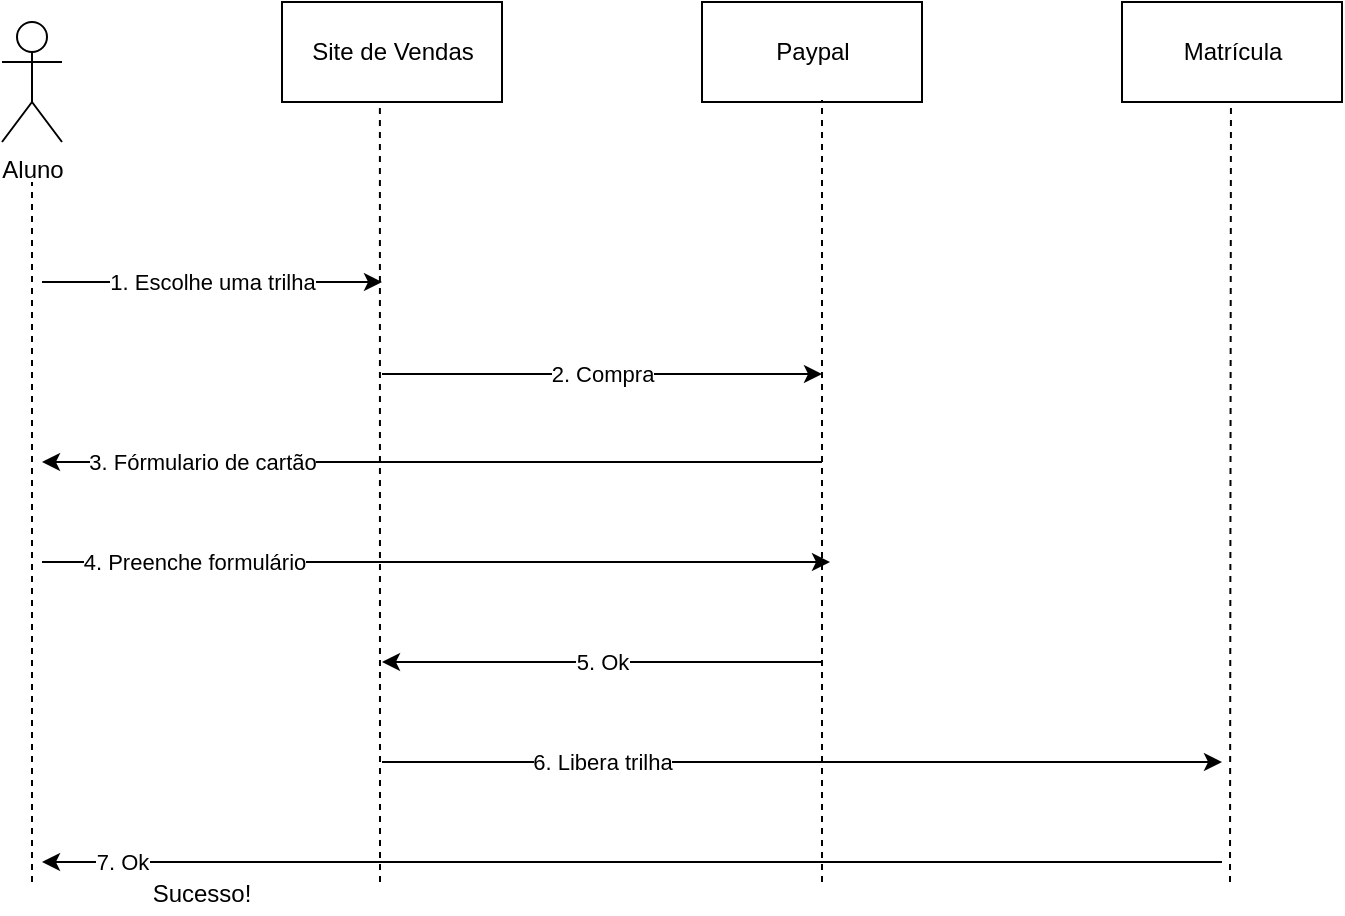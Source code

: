 <mxfile version="14.5.6" type="google"><diagram id="YkTKMNV_vJrPLGt9prx1" name="Page-1"><mxGraphModel dx="868" dy="1651" grid="1" gridSize="10" guides="1" tooltips="1" connect="1" arrows="1" fold="1" page="1" pageScale="1" pageWidth="827" pageHeight="1169" math="0" shadow="0"><root><mxCell id="0"/><mxCell id="1" parent="0"/><mxCell id="MvJVhuztCnU8zJgc6jL7-1" value="Aluno" style="shape=umlActor;verticalLabelPosition=bottom;verticalAlign=top;html=1;outlineConnect=0;" vertex="1" parent="1"><mxGeometry x="50" y="-450" width="30" height="60" as="geometry"/></mxCell><mxCell id="MvJVhuztCnU8zJgc6jL7-3" value="Site de Vendas" style="html=1;" vertex="1" parent="1"><mxGeometry x="190" y="-460" width="110" height="50" as="geometry"/></mxCell><mxCell id="MvJVhuztCnU8zJgc6jL7-4" value="Paypal" style="html=1;" vertex="1" parent="1"><mxGeometry x="400" y="-460" width="110" height="50" as="geometry"/></mxCell><mxCell id="MvJVhuztCnU8zJgc6jL7-5" value="Matrícula" style="html=1;" vertex="1" parent="1"><mxGeometry x="610" y="-460" width="110" height="50" as="geometry"/></mxCell><mxCell id="MvJVhuztCnU8zJgc6jL7-6" value="" style="endArrow=none;dashed=1;html=1;entryX=0.445;entryY=1;entryDx=0;entryDy=0;entryPerimeter=0;" edge="1" parent="1" target="MvJVhuztCnU8zJgc6jL7-3"><mxGeometry width="50" height="50" relative="1" as="geometry"><mxPoint x="239" y="-20" as="sourcePoint"/><mxPoint x="240" y="-400" as="targetPoint"/></mxGeometry></mxCell><mxCell id="MvJVhuztCnU8zJgc6jL7-7" value="" style="endArrow=none;dashed=1;html=1;entryX=0.445;entryY=1;entryDx=0;entryDy=0;entryPerimeter=0;" edge="1" parent="1"><mxGeometry width="50" height="50" relative="1" as="geometry"><mxPoint x="460" y="-20" as="sourcePoint"/><mxPoint x="460.0" y="-411" as="targetPoint"/></mxGeometry></mxCell><mxCell id="MvJVhuztCnU8zJgc6jL7-8" value="" style="endArrow=none;dashed=1;html=1;entryX=0.445;entryY=1;entryDx=0;entryDy=0;entryPerimeter=0;" edge="1" parent="1"><mxGeometry width="50" height="50" relative="1" as="geometry"><mxPoint x="664" y="-20" as="sourcePoint"/><mxPoint x="664.48" y="-410" as="targetPoint"/></mxGeometry></mxCell><mxCell id="MvJVhuztCnU8zJgc6jL7-9" value="" style="endArrow=none;dashed=1;html=1;" edge="1" parent="1"><mxGeometry width="50" height="50" relative="1" as="geometry"><mxPoint x="65" y="-20" as="sourcePoint"/><mxPoint x="65" y="-370" as="targetPoint"/></mxGeometry></mxCell><mxCell id="MvJVhuztCnU8zJgc6jL7-12" value="" style="endArrow=classic;html=1;" edge="1" parent="1"><mxGeometry relative="1" as="geometry"><mxPoint x="70" y="-320" as="sourcePoint"/><mxPoint x="240" y="-320" as="targetPoint"/><Array as="points"><mxPoint x="100" y="-320"/><mxPoint x="120" y="-320"/></Array></mxGeometry></mxCell><mxCell id="MvJVhuztCnU8zJgc6jL7-13" value="1. Escolhe uma trilha" style="edgeLabel;resizable=0;html=1;align=center;verticalAlign=middle;" connectable="0" vertex="1" parent="MvJVhuztCnU8zJgc6jL7-12"><mxGeometry relative="1" as="geometry"/></mxCell><mxCell id="MvJVhuztCnU8zJgc6jL7-14" value="" style="endArrow=classic;html=1;" edge="1" parent="1"><mxGeometry relative="1" as="geometry"><mxPoint x="240" y="-274" as="sourcePoint"/><mxPoint x="460" y="-274" as="targetPoint"/><Array as="points"><mxPoint x="270" y="-274"/><mxPoint x="290" y="-274"/></Array></mxGeometry></mxCell><mxCell id="MvJVhuztCnU8zJgc6jL7-15" value="2. Compra" style="edgeLabel;resizable=0;html=1;align=center;verticalAlign=middle;" connectable="0" vertex="1" parent="MvJVhuztCnU8zJgc6jL7-14"><mxGeometry relative="1" as="geometry"/></mxCell><mxCell id="MvJVhuztCnU8zJgc6jL7-18" value="" style="endArrow=classic;html=1;" edge="1" parent="1"><mxGeometry relative="1" as="geometry"><mxPoint x="460" y="-230" as="sourcePoint"/><mxPoint x="70" y="-230" as="targetPoint"/></mxGeometry></mxCell><mxCell id="MvJVhuztCnU8zJgc6jL7-20" value="3. Fórmulario de cartão" style="edgeLabel;html=1;align=center;verticalAlign=middle;resizable=0;points=[];" vertex="1" connectable="0" parent="MvJVhuztCnU8zJgc6jL7-18"><mxGeometry x="-0.179" relative="1" as="geometry"><mxPoint x="-150" as="offset"/></mxGeometry></mxCell><mxCell id="MvJVhuztCnU8zJgc6jL7-21" value="" style="endArrow=classic;html=1;" edge="1" parent="1"><mxGeometry relative="1" as="geometry"><mxPoint x="70" y="-180" as="sourcePoint"/><mxPoint x="464" y="-180" as="targetPoint"/></mxGeometry></mxCell><mxCell id="MvJVhuztCnU8zJgc6jL7-22" value="4. Preenche formulário" style="edgeLabel;resizable=0;html=1;align=center;verticalAlign=middle;" connectable="0" vertex="1" parent="MvJVhuztCnU8zJgc6jL7-21"><mxGeometry relative="1" as="geometry"><mxPoint x="-121" as="offset"/></mxGeometry></mxCell><mxCell id="MvJVhuztCnU8zJgc6jL7-23" value="" style="endArrow=classic;html=1;" edge="1" parent="1"><mxGeometry relative="1" as="geometry"><mxPoint x="460" y="-130" as="sourcePoint"/><mxPoint x="240" y="-130" as="targetPoint"/></mxGeometry></mxCell><mxCell id="MvJVhuztCnU8zJgc6jL7-24" value="5. Ok" style="edgeLabel;resizable=0;html=1;align=center;verticalAlign=middle;" connectable="0" vertex="1" parent="MvJVhuztCnU8zJgc6jL7-23"><mxGeometry relative="1" as="geometry"/></mxCell><mxCell id="MvJVhuztCnU8zJgc6jL7-25" value="" style="endArrow=classic;html=1;" edge="1" parent="1"><mxGeometry relative="1" as="geometry"><mxPoint x="240" y="-80" as="sourcePoint"/><mxPoint x="660" y="-80" as="targetPoint"/></mxGeometry></mxCell><mxCell id="MvJVhuztCnU8zJgc6jL7-26" value="6. Libera trilha" style="edgeLabel;resizable=0;html=1;align=center;verticalAlign=middle;" connectable="0" vertex="1" parent="MvJVhuztCnU8zJgc6jL7-25"><mxGeometry relative="1" as="geometry"><mxPoint x="-100" as="offset"/></mxGeometry></mxCell><mxCell id="MvJVhuztCnU8zJgc6jL7-27" value="" style="endArrow=classic;html=1;" edge="1" parent="1"><mxGeometry relative="1" as="geometry"><mxPoint x="660" y="-30" as="sourcePoint"/><mxPoint x="70" y="-30" as="targetPoint"/></mxGeometry></mxCell><mxCell id="MvJVhuztCnU8zJgc6jL7-28" value="7. Ok" style="edgeLabel;resizable=0;html=1;align=center;verticalAlign=middle;" connectable="0" vertex="1" parent="MvJVhuztCnU8zJgc6jL7-27"><mxGeometry relative="1" as="geometry"><mxPoint x="-255" as="offset"/></mxGeometry></mxCell><mxCell id="MvJVhuztCnU8zJgc6jL7-29" value="Sucesso!" style="text;html=1;strokeColor=none;fillColor=none;align=center;verticalAlign=middle;whiteSpace=wrap;rounded=0;" vertex="1" parent="1"><mxGeometry x="130" y="-24" width="40" height="20" as="geometry"/></mxCell></root></mxGraphModel></diagram></mxfile>